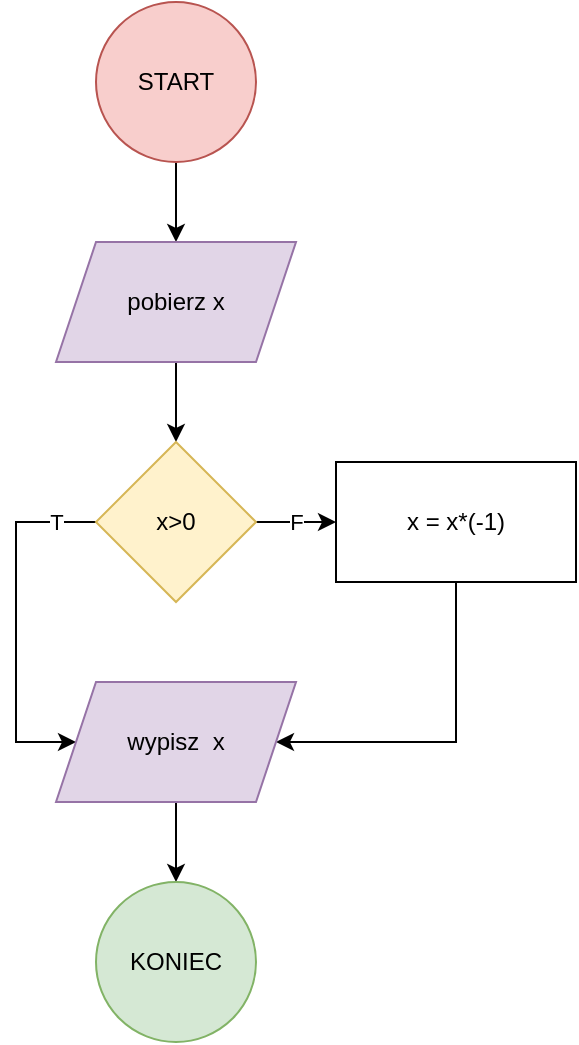 <mxfile version="20.5.3" type="github">
  <diagram id="lP9ffo8thlmeeq2XjLGu" name="Strona-1">
    <mxGraphModel dx="981" dy="538" grid="1" gridSize="10" guides="1" tooltips="1" connect="1" arrows="1" fold="1" page="1" pageScale="1" pageWidth="827" pageHeight="1169" math="0" shadow="0">
      <root>
        <mxCell id="0" />
        <mxCell id="1" parent="0" />
        <mxCell id="pyr-3EwVNnwqFcarLOyG-13" value="" style="edgeStyle=orthogonalEdgeStyle;rounded=0;orthogonalLoop=1;jettySize=auto;html=1;" edge="1" parent="1" source="pyr-3EwVNnwqFcarLOyG-1" target="pyr-3EwVNnwqFcarLOyG-2">
          <mxGeometry relative="1" as="geometry" />
        </mxCell>
        <mxCell id="pyr-3EwVNnwqFcarLOyG-1" value="START" style="ellipse;whiteSpace=wrap;html=1;aspect=fixed;fillColor=#f8cecc;strokeColor=#b85450;" vertex="1" parent="1">
          <mxGeometry x="360" width="80" height="80" as="geometry" />
        </mxCell>
        <mxCell id="pyr-3EwVNnwqFcarLOyG-12" value="" style="edgeStyle=orthogonalEdgeStyle;rounded=0;orthogonalLoop=1;jettySize=auto;html=1;" edge="1" parent="1" source="pyr-3EwVNnwqFcarLOyG-2" target="pyr-3EwVNnwqFcarLOyG-3">
          <mxGeometry relative="1" as="geometry" />
        </mxCell>
        <mxCell id="pyr-3EwVNnwqFcarLOyG-2" value="pobierz x" style="shape=parallelogram;perimeter=parallelogramPerimeter;whiteSpace=wrap;html=1;fixedSize=1;fillColor=#e1d5e7;strokeColor=#9673a6;" vertex="1" parent="1">
          <mxGeometry x="340" y="120" width="120" height="60" as="geometry" />
        </mxCell>
        <mxCell id="pyr-3EwVNnwqFcarLOyG-9" value="T" style="edgeStyle=orthogonalEdgeStyle;rounded=0;orthogonalLoop=1;jettySize=auto;html=1;" edge="1" parent="1" source="pyr-3EwVNnwqFcarLOyG-3" target="pyr-3EwVNnwqFcarLOyG-6">
          <mxGeometry x="-0.778" relative="1" as="geometry">
            <Array as="points">
              <mxPoint x="320" y="260" />
              <mxPoint x="320" y="370" />
            </Array>
            <mxPoint as="offset" />
          </mxGeometry>
        </mxCell>
        <mxCell id="pyr-3EwVNnwqFcarLOyG-10" value="F" style="edgeStyle=orthogonalEdgeStyle;rounded=0;orthogonalLoop=1;jettySize=auto;html=1;" edge="1" parent="1" source="pyr-3EwVNnwqFcarLOyG-3" target="pyr-3EwVNnwqFcarLOyG-5">
          <mxGeometry relative="1" as="geometry" />
        </mxCell>
        <mxCell id="pyr-3EwVNnwqFcarLOyG-3" value="x&amp;gt;0" style="rhombus;whiteSpace=wrap;html=1;fillColor=#fff2cc;strokeColor=#d6b656;" vertex="1" parent="1">
          <mxGeometry x="360" y="220" width="80" height="80" as="geometry" />
        </mxCell>
        <mxCell id="pyr-3EwVNnwqFcarLOyG-11" style="edgeStyle=orthogonalEdgeStyle;rounded=0;orthogonalLoop=1;jettySize=auto;html=1;" edge="1" parent="1" source="pyr-3EwVNnwqFcarLOyG-5" target="pyr-3EwVNnwqFcarLOyG-6">
          <mxGeometry relative="1" as="geometry">
            <Array as="points">
              <mxPoint x="540" y="370" />
            </Array>
          </mxGeometry>
        </mxCell>
        <mxCell id="pyr-3EwVNnwqFcarLOyG-5" value="x = x*(-1)" style="rounded=0;whiteSpace=wrap;html=1;" vertex="1" parent="1">
          <mxGeometry x="480" y="230" width="120" height="60" as="geometry" />
        </mxCell>
        <mxCell id="pyr-3EwVNnwqFcarLOyG-15" value="" style="edgeStyle=orthogonalEdgeStyle;rounded=0;orthogonalLoop=1;jettySize=auto;html=1;" edge="1" parent="1" source="pyr-3EwVNnwqFcarLOyG-6" target="pyr-3EwVNnwqFcarLOyG-14">
          <mxGeometry relative="1" as="geometry" />
        </mxCell>
        <mxCell id="pyr-3EwVNnwqFcarLOyG-6" value="wypisz&amp;nbsp; x" style="shape=parallelogram;perimeter=parallelogramPerimeter;whiteSpace=wrap;html=1;fixedSize=1;fillColor=#e1d5e7;strokeColor=#9673a6;" vertex="1" parent="1">
          <mxGeometry x="340" y="340" width="120" height="60" as="geometry" />
        </mxCell>
        <mxCell id="pyr-3EwVNnwqFcarLOyG-14" value="KONIEC" style="ellipse;whiteSpace=wrap;html=1;aspect=fixed;fillColor=#d5e8d4;strokeColor=#82b366;" vertex="1" parent="1">
          <mxGeometry x="360" y="440" width="80" height="80" as="geometry" />
        </mxCell>
      </root>
    </mxGraphModel>
  </diagram>
</mxfile>
